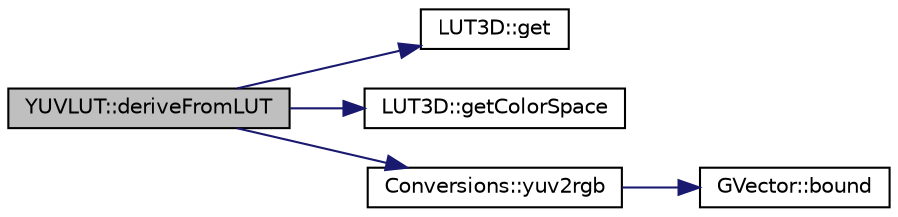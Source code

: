digraph "YUVLUT::deriveFromLUT"
{
 // INTERACTIVE_SVG=YES
  edge [fontname="Helvetica",fontsize="10",labelfontname="Helvetica",labelfontsize="10"];
  node [fontname="Helvetica",fontsize="10",shape=record];
  rankdir="LR";
  Node1 [label="YUVLUT::deriveFromLUT",height=0.2,width=0.4,color="black", fillcolor="grey75", style="filled", fontcolor="black"];
  Node1 -> Node2 [color="midnightblue",fontsize="10",style="solid",fontname="Helvetica"];
  Node2 [label="LUT3D::get",height=0.2,width=0.4,color="black", fillcolor="white", style="filled",URL="$d7/d15/class_l_u_t3_d.html#ac6398502d77dc9be22ddc99c02b8b6ad"];
  Node1 -> Node3 [color="midnightblue",fontsize="10",style="solid",fontname="Helvetica"];
  Node3 [label="LUT3D::getColorSpace",height=0.2,width=0.4,color="black", fillcolor="white", style="filled",URL="$d7/d15/class_l_u_t3_d.html#a38d711b1442eae640fb8a37f75d7c64d"];
  Node1 -> Node4 [color="midnightblue",fontsize="10",style="solid",fontname="Helvetica"];
  Node4 [label="Conversions::yuv2rgb",height=0.2,width=0.4,color="black", fillcolor="white", style="filled",URL="$d3/d98/class_conversions.html#a606bd2db67a0ec49893b2db7ee5270ed"];
  Node4 -> Node5 [color="midnightblue",fontsize="10",style="solid",fontname="Helvetica"];
  Node5 [label="GVector::bound",height=0.2,width=0.4,color="black", fillcolor="white", style="filled",URL="$d5/da9/namespace_g_vector.html#a64a68732d9c3151a31337ff0c1c7e21a"];
}
